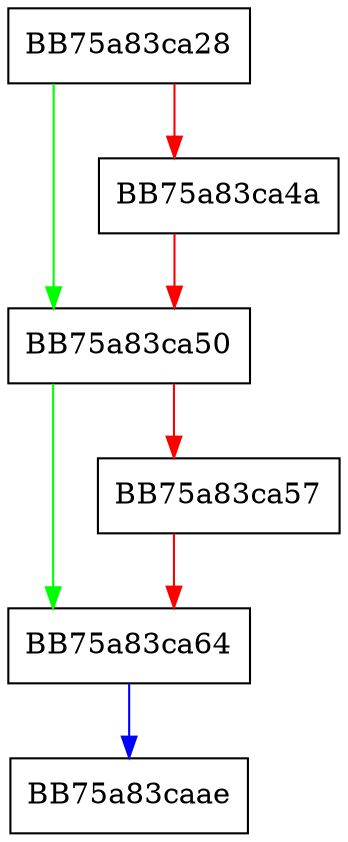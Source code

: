 digraph CompletionCallback {
  node [shape="box"];
  graph [splines=ortho];
  BB75a83ca28 -> BB75a83ca50 [color="green"];
  BB75a83ca28 -> BB75a83ca4a [color="red"];
  BB75a83ca4a -> BB75a83ca50 [color="red"];
  BB75a83ca50 -> BB75a83ca64 [color="green"];
  BB75a83ca50 -> BB75a83ca57 [color="red"];
  BB75a83ca57 -> BB75a83ca64 [color="red"];
  BB75a83ca64 -> BB75a83caae [color="blue"];
}